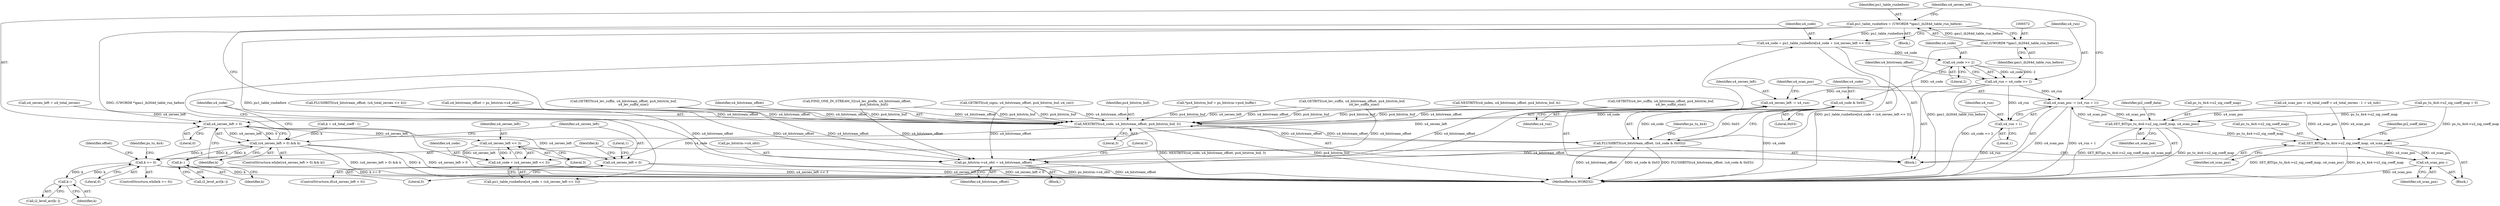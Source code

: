 digraph "0_Android_c57fc3703ae2e0d41b1f6580c50015937f2d23c1@pointer" {
"1000569" [label="(Call,pu1_table_runbefore = (UWORD8 *)gau1_ih264d_table_run_before)"];
"1000571" [label="(Call,(UWORD8 *)gau1_ih264d_table_run_before)"];
"1000587" [label="(Call,u4_code = pu1_table_runbefore[u4_code + (u4_zeroes_left << 3)])"];
"1000598" [label="(Call,u4_code >> 2)"];
"1000596" [label="(Call,u4_run = u4_code >> 2)"];
"1000619" [label="(Call,u4_zeroes_left -= u4_run)"];
"1000576" [label="(Call,u4_zeroes_left > 0)"];
"1000575" [label="(Call,(u4_zeroes_left > 0) && k)"];
"1000617" [label="(Call,k--)"];
"1000635" [label="(Call,k >= 0)"];
"1000650" [label="(Call,k--)"];
"1000593" [label="(Call,u4_zeroes_left << 3)"];
"1000591" [label="(Call,u4_code + (u4_zeroes_left << 3))"];
"1000628" [label="(Call,u4_zeroes_left < 0)"];
"1000622" [label="(Call,u4_scan_pos -= (u4_run + 1))"];
"1000606" [label="(Call,SET_BIT(ps_tu_4x4->u2_sig_coeff_map, u4_scan_pos))"];
"1000639" [label="(Call,SET_BIT(ps_tu_4x4->u2_sig_coeff_map, u4_scan_pos))"];
"1000652" [label="(Call,u4_scan_pos--)"];
"1000624" [label="(Call,u4_run + 1)"];
"1000603" [label="(Call,u4_code & 0x03)"];
"1000582" [label="(Call,NEXTBITS(u4_code, u4_bitstream_offset, pu4_bitstrm_buf, 3))"];
"1000601" [label="(Call,FLUSHBITS(u4_bitstream_offset, (u4_code & 0x03)))"];
"1000682" [label="(Call,ps_bitstrm->u4_ofst = u4_bitstream_offset)"];
"1000641" [label="(Identifier,ps_tu_4x4)"];
"1000624" [label="(Call,u4_run + 1)"];
"1000396" [label="(Call,GETBITS(u4_lev_suffix, u4_bitstream_offset, pu4_bitstrm_buf,\n                        u4_lev_suffix_size))"];
"1000640" [label="(Call,ps_tu_4x4->u2_sig_coeff_map)"];
"1000607" [label="(Call,ps_tu_4x4->u2_sig_coeff_map)"];
"1000637" [label="(Literal,0)"];
"1000570" [label="(Identifier,pu1_table_runbefore)"];
"1000614" [label="(Identifier,pi2_coeff_data)"];
"1000591" [label="(Call,u4_code + (u4_zeroes_left << 3))"];
"1000571" [label="(Call,(UWORD8 *)gau1_ih264d_table_run_before)"];
"1000546" [label="(Block,)"];
"1000638" [label="(Block,)"];
"1000620" [label="(Identifier,u4_zeroes_left)"];
"1000605" [label="(Literal,0x03)"];
"1000586" [label="(Literal,3)"];
"1000610" [label="(Identifier,u4_scan_pos)"];
"1000576" [label="(Call,u4_zeroes_left > 0)"];
"1000551" [label="(Call,u4_scan_pos = u4_total_coeff + u4_total_zeroes - 1 + u4_isdc)"];
"1000615" [label="(Call,i2_level_arr[k--])"];
"1000579" [label="(Identifier,k)"];
"1000578" [label="(Literal,0)"];
"1000602" [label="(Identifier,u4_bitstream_offset)"];
"1000688" [label="(Literal,0)"];
"1000520" [label="(Call,NEXTBITS(u4_index, u4_bitstream_offset, pu4_bitstrm_buf, 4))"];
"1000627" [label="(ControlStructure,if(u4_zeroes_left < 0))"];
"1000650" [label="(Call,k--)"];
"1000657" [label="(Identifier,offset)"];
"1000652" [label="(Call,u4_scan_pos--)"];
"1000608" [label="(Identifier,ps_tu_4x4)"];
"1000683" [label="(Call,ps_bitstrm->u4_ofst)"];
"1000220" [label="(Call,ps_tu_4x4->u2_sig_coeff_map = 0)"];
"1000450" [label="(Call,GETBITS(u4_lev_suffix, u4_bitstream_offset, pu4_bitstrm_buf,\n                    u4_lev_suffix_size))"];
"1000305" [label="(Call,GETBITS(u4_lev_suffix, u4_bitstream_offset, pu4_bitstrm_buf,\n                    u4_lev_suffix_size))"];
"1000639" [label="(Call,SET_BIT(ps_tu_4x4->u2_sig_coeff_map, u4_scan_pos))"];
"1000575" [label="(Call,(u4_zeroes_left > 0) && k)"];
"1000582" [label="(Call,NEXTBITS(u4_code, u4_bitstream_offset, pu4_bitstrm_buf, 3))"];
"1000633" [label="(Literal,1)"];
"1000593" [label="(Call,u4_zeroes_left << 3)"];
"1000682" [label="(Call,ps_bitstrm->u4_ofst = u4_bitstream_offset)"];
"1000600" [label="(Literal,2)"];
"1000569" [label="(Call,pu1_table_runbefore = (UWORD8 *)gau1_ih264d_table_run_before)"];
"1000584" [label="(Identifier,u4_bitstream_offset)"];
"1000635" [label="(Call,k >= 0)"];
"1000337" [label="(Call,FIND_ONE_IN_STREAM_32(u4_lev_prefix, u4_bitstream_offset,\n                                  pu4_bitstrm_buf))"];
"1000583" [label="(Identifier,u4_code)"];
"1000588" [label="(Identifier,u4_code)"];
"1000634" [label="(ControlStructure,while(k >= 0))"];
"1000621" [label="(Identifier,u4_run)"];
"1000619" [label="(Call,u4_zeroes_left -= u4_run)"];
"1000598" [label="(Call,u4_code >> 2)"];
"1000630" [label="(Literal,0)"];
"1000577" [label="(Identifier,u4_zeroes_left)"];
"1000601" [label="(Call,FLUSHBITS(u4_bitstream_offset, (u4_code & 0x03)))"];
"1000626" [label="(Literal,1)"];
"1000580" [label="(Block,)"];
"1000648" [label="(Call,i2_level_arr[k--])"];
"1000564" [label="(Call,k = u4_total_coeff - 1)"];
"1000617" [label="(Call,k--)"];
"1000604" [label="(Identifier,u4_code)"];
"1000248" [label="(Call,GETBITS(u4_signs, u4_bitstream_offset, pu4_bitstrm_buf, u4_cnt))"];
"1000585" [label="(Identifier,pu4_bitstrm_buf)"];
"1000653" [label="(Identifier,u4_scan_pos)"];
"1000587" [label="(Call,u4_code = pu1_table_runbefore[u4_code + (u4_zeroes_left << 3)])"];
"1000623" [label="(Identifier,u4_scan_pos)"];
"1000603" [label="(Call,u4_code & 0x03)"];
"1000594" [label="(Identifier,u4_zeroes_left)"];
"1000595" [label="(Literal,3)"];
"1000618" [label="(Identifier,k)"];
"1000534" [label="(Call,FLUSHBITS(u4_bitstream_offset, (u4_total_zeroes >> 4)))"];
"1000168" [label="(Block,)"];
"1000622" [label="(Call,u4_scan_pos -= (u4_run + 1))"];
"1000636" [label="(Identifier,k)"];
"1000596" [label="(Call,u4_run = u4_code >> 2)"];
"1000628" [label="(Call,u4_zeroes_left < 0)"];
"1000647" [label="(Identifier,pi2_coeff_data)"];
"1000606" [label="(Call,SET_BIT(ps_tu_4x4->u2_sig_coeff_map, u4_scan_pos))"];
"1000597" [label="(Identifier,u4_run)"];
"1000651" [label="(Identifier,k)"];
"1000573" [label="(Identifier,gau1_ih264d_table_run_before)"];
"1000629" [label="(Identifier,u4_zeroes_left)"];
"1000689" [label="(MethodReturn,WORD32)"];
"1000589" [label="(Call,pu1_table_runbefore[u4_code + (u4_zeroes_left << 3)])"];
"1000574" [label="(ControlStructure,while((u4_zeroes_left > 0) && k))"];
"1000643" [label="(Identifier,u4_scan_pos)"];
"1000178" [label="(Call,u4_bitstream_offset = ps_bitstrm->u4_ofst)"];
"1000561" [label="(Call,u4_zeroes_left = u4_total_zeroes)"];
"1000592" [label="(Identifier,u4_code)"];
"1000599" [label="(Identifier,u4_code)"];
"1000686" [label="(Identifier,u4_bitstream_offset)"];
"1000625" [label="(Identifier,u4_run)"];
"1000172" [label="(Call,*pu4_bitstrm_buf = ps_bitstrm->pu4_buffer)"];
"1000569" -> "1000546"  [label="AST: "];
"1000569" -> "1000571"  [label="CFG: "];
"1000570" -> "1000569"  [label="AST: "];
"1000571" -> "1000569"  [label="AST: "];
"1000577" -> "1000569"  [label="CFG: "];
"1000569" -> "1000689"  [label="DDG: (UWORD8 *)gau1_ih264d_table_run_before"];
"1000569" -> "1000689"  [label="DDG: pu1_table_runbefore"];
"1000571" -> "1000569"  [label="DDG: gau1_ih264d_table_run_before"];
"1000569" -> "1000587"  [label="DDG: pu1_table_runbefore"];
"1000571" -> "1000573"  [label="CFG: "];
"1000572" -> "1000571"  [label="AST: "];
"1000573" -> "1000571"  [label="AST: "];
"1000571" -> "1000689"  [label="DDG: gau1_ih264d_table_run_before"];
"1000587" -> "1000580"  [label="AST: "];
"1000587" -> "1000589"  [label="CFG: "];
"1000588" -> "1000587"  [label="AST: "];
"1000589" -> "1000587"  [label="AST: "];
"1000597" -> "1000587"  [label="CFG: "];
"1000587" -> "1000689"  [label="DDG: pu1_table_runbefore[u4_code + (u4_zeroes_left << 3)]"];
"1000587" -> "1000598"  [label="DDG: u4_code"];
"1000598" -> "1000596"  [label="AST: "];
"1000598" -> "1000600"  [label="CFG: "];
"1000599" -> "1000598"  [label="AST: "];
"1000600" -> "1000598"  [label="AST: "];
"1000596" -> "1000598"  [label="CFG: "];
"1000598" -> "1000596"  [label="DDG: u4_code"];
"1000598" -> "1000596"  [label="DDG: 2"];
"1000598" -> "1000603"  [label="DDG: u4_code"];
"1000596" -> "1000580"  [label="AST: "];
"1000597" -> "1000596"  [label="AST: "];
"1000602" -> "1000596"  [label="CFG: "];
"1000596" -> "1000689"  [label="DDG: u4_code >> 2"];
"1000596" -> "1000619"  [label="DDG: u4_run"];
"1000596" -> "1000622"  [label="DDG: u4_run"];
"1000596" -> "1000624"  [label="DDG: u4_run"];
"1000619" -> "1000580"  [label="AST: "];
"1000619" -> "1000621"  [label="CFG: "];
"1000620" -> "1000619"  [label="AST: "];
"1000621" -> "1000619"  [label="AST: "];
"1000623" -> "1000619"  [label="CFG: "];
"1000619" -> "1000576"  [label="DDG: u4_zeroes_left"];
"1000593" -> "1000619"  [label="DDG: u4_zeroes_left"];
"1000576" -> "1000575"  [label="AST: "];
"1000576" -> "1000578"  [label="CFG: "];
"1000577" -> "1000576"  [label="AST: "];
"1000578" -> "1000576"  [label="AST: "];
"1000579" -> "1000576"  [label="CFG: "];
"1000575" -> "1000576"  [label="CFG: "];
"1000576" -> "1000575"  [label="DDG: u4_zeroes_left"];
"1000576" -> "1000575"  [label="DDG: 0"];
"1000561" -> "1000576"  [label="DDG: u4_zeroes_left"];
"1000576" -> "1000593"  [label="DDG: u4_zeroes_left"];
"1000576" -> "1000628"  [label="DDG: u4_zeroes_left"];
"1000575" -> "1000574"  [label="AST: "];
"1000575" -> "1000579"  [label="CFG: "];
"1000579" -> "1000575"  [label="AST: "];
"1000583" -> "1000575"  [label="CFG: "];
"1000629" -> "1000575"  [label="CFG: "];
"1000575" -> "1000689"  [label="DDG: (u4_zeroes_left > 0) && k"];
"1000575" -> "1000689"  [label="DDG: k"];
"1000575" -> "1000689"  [label="DDG: u4_zeroes_left > 0"];
"1000617" -> "1000575"  [label="DDG: k"];
"1000564" -> "1000575"  [label="DDG: k"];
"1000575" -> "1000617"  [label="DDG: k"];
"1000575" -> "1000635"  [label="DDG: k"];
"1000617" -> "1000615"  [label="AST: "];
"1000617" -> "1000618"  [label="CFG: "];
"1000618" -> "1000617"  [label="AST: "];
"1000615" -> "1000617"  [label="CFG: "];
"1000635" -> "1000634"  [label="AST: "];
"1000635" -> "1000637"  [label="CFG: "];
"1000636" -> "1000635"  [label="AST: "];
"1000637" -> "1000635"  [label="AST: "];
"1000641" -> "1000635"  [label="CFG: "];
"1000657" -> "1000635"  [label="CFG: "];
"1000635" -> "1000689"  [label="DDG: k >= 0"];
"1000635" -> "1000689"  [label="DDG: k"];
"1000650" -> "1000635"  [label="DDG: k"];
"1000635" -> "1000650"  [label="DDG: k"];
"1000650" -> "1000648"  [label="AST: "];
"1000650" -> "1000651"  [label="CFG: "];
"1000651" -> "1000650"  [label="AST: "];
"1000648" -> "1000650"  [label="CFG: "];
"1000593" -> "1000591"  [label="AST: "];
"1000593" -> "1000595"  [label="CFG: "];
"1000594" -> "1000593"  [label="AST: "];
"1000595" -> "1000593"  [label="AST: "];
"1000591" -> "1000593"  [label="CFG: "];
"1000593" -> "1000591"  [label="DDG: u4_zeroes_left"];
"1000593" -> "1000591"  [label="DDG: 3"];
"1000591" -> "1000589"  [label="AST: "];
"1000592" -> "1000591"  [label="AST: "];
"1000589" -> "1000591"  [label="CFG: "];
"1000591" -> "1000689"  [label="DDG: u4_zeroes_left << 3"];
"1000582" -> "1000591"  [label="DDG: u4_code"];
"1000628" -> "1000627"  [label="AST: "];
"1000628" -> "1000630"  [label="CFG: "];
"1000629" -> "1000628"  [label="AST: "];
"1000630" -> "1000628"  [label="AST: "];
"1000633" -> "1000628"  [label="CFG: "];
"1000636" -> "1000628"  [label="CFG: "];
"1000628" -> "1000689"  [label="DDG: u4_zeroes_left"];
"1000628" -> "1000689"  [label="DDG: u4_zeroes_left < 0"];
"1000622" -> "1000580"  [label="AST: "];
"1000622" -> "1000624"  [label="CFG: "];
"1000623" -> "1000622"  [label="AST: "];
"1000624" -> "1000622"  [label="AST: "];
"1000577" -> "1000622"  [label="CFG: "];
"1000622" -> "1000689"  [label="DDG: u4_scan_pos"];
"1000622" -> "1000689"  [label="DDG: u4_run + 1"];
"1000622" -> "1000606"  [label="DDG: u4_scan_pos"];
"1000606" -> "1000622"  [label="DDG: u4_scan_pos"];
"1000622" -> "1000639"  [label="DDG: u4_scan_pos"];
"1000606" -> "1000580"  [label="AST: "];
"1000606" -> "1000610"  [label="CFG: "];
"1000607" -> "1000606"  [label="AST: "];
"1000610" -> "1000606"  [label="AST: "];
"1000614" -> "1000606"  [label="CFG: "];
"1000606" -> "1000689"  [label="DDG: ps_tu_4x4->u2_sig_coeff_map"];
"1000606" -> "1000689"  [label="DDG: SET_BIT(ps_tu_4x4->u2_sig_coeff_map, u4_scan_pos)"];
"1000220" -> "1000606"  [label="DDG: ps_tu_4x4->u2_sig_coeff_map"];
"1000551" -> "1000606"  [label="DDG: u4_scan_pos"];
"1000606" -> "1000639"  [label="DDG: ps_tu_4x4->u2_sig_coeff_map"];
"1000639" -> "1000638"  [label="AST: "];
"1000639" -> "1000643"  [label="CFG: "];
"1000640" -> "1000639"  [label="AST: "];
"1000643" -> "1000639"  [label="AST: "];
"1000647" -> "1000639"  [label="CFG: "];
"1000639" -> "1000689"  [label="DDG: SET_BIT(ps_tu_4x4->u2_sig_coeff_map, u4_scan_pos)"];
"1000639" -> "1000689"  [label="DDG: ps_tu_4x4->u2_sig_coeff_map"];
"1000220" -> "1000639"  [label="DDG: ps_tu_4x4->u2_sig_coeff_map"];
"1000652" -> "1000639"  [label="DDG: u4_scan_pos"];
"1000551" -> "1000639"  [label="DDG: u4_scan_pos"];
"1000639" -> "1000652"  [label="DDG: u4_scan_pos"];
"1000652" -> "1000638"  [label="AST: "];
"1000652" -> "1000653"  [label="CFG: "];
"1000653" -> "1000652"  [label="AST: "];
"1000636" -> "1000652"  [label="CFG: "];
"1000652" -> "1000689"  [label="DDG: u4_scan_pos"];
"1000624" -> "1000626"  [label="CFG: "];
"1000625" -> "1000624"  [label="AST: "];
"1000626" -> "1000624"  [label="AST: "];
"1000624" -> "1000689"  [label="DDG: u4_run"];
"1000603" -> "1000601"  [label="AST: "];
"1000603" -> "1000605"  [label="CFG: "];
"1000604" -> "1000603"  [label="AST: "];
"1000605" -> "1000603"  [label="AST: "];
"1000601" -> "1000603"  [label="CFG: "];
"1000603" -> "1000689"  [label="DDG: u4_code"];
"1000603" -> "1000582"  [label="DDG: u4_code"];
"1000603" -> "1000601"  [label="DDG: u4_code"];
"1000603" -> "1000601"  [label="DDG: 0x03"];
"1000582" -> "1000580"  [label="AST: "];
"1000582" -> "1000586"  [label="CFG: "];
"1000583" -> "1000582"  [label="AST: "];
"1000584" -> "1000582"  [label="AST: "];
"1000585" -> "1000582"  [label="AST: "];
"1000586" -> "1000582"  [label="AST: "];
"1000588" -> "1000582"  [label="CFG: "];
"1000582" -> "1000689"  [label="DDG: NEXTBITS(u4_code, u4_bitstream_offset, pu4_bitstrm_buf, 3)"];
"1000582" -> "1000689"  [label="DDG: pu4_bitstrm_buf"];
"1000337" -> "1000582"  [label="DDG: u4_bitstream_offset"];
"1000337" -> "1000582"  [label="DDG: pu4_bitstrm_buf"];
"1000396" -> "1000582"  [label="DDG: u4_bitstream_offset"];
"1000396" -> "1000582"  [label="DDG: pu4_bitstrm_buf"];
"1000305" -> "1000582"  [label="DDG: u4_bitstream_offset"];
"1000305" -> "1000582"  [label="DDG: pu4_bitstrm_buf"];
"1000450" -> "1000582"  [label="DDG: u4_bitstream_offset"];
"1000450" -> "1000582"  [label="DDG: pu4_bitstrm_buf"];
"1000178" -> "1000582"  [label="DDG: u4_bitstream_offset"];
"1000601" -> "1000582"  [label="DDG: u4_bitstream_offset"];
"1000534" -> "1000582"  [label="DDG: u4_bitstream_offset"];
"1000248" -> "1000582"  [label="DDG: u4_bitstream_offset"];
"1000248" -> "1000582"  [label="DDG: pu4_bitstrm_buf"];
"1000520" -> "1000582"  [label="DDG: pu4_bitstrm_buf"];
"1000172" -> "1000582"  [label="DDG: pu4_bitstrm_buf"];
"1000582" -> "1000601"  [label="DDG: u4_bitstream_offset"];
"1000601" -> "1000580"  [label="AST: "];
"1000602" -> "1000601"  [label="AST: "];
"1000608" -> "1000601"  [label="CFG: "];
"1000601" -> "1000689"  [label="DDG: u4_bitstream_offset"];
"1000601" -> "1000689"  [label="DDG: u4_code & 0x03"];
"1000601" -> "1000689"  [label="DDG: FLUSHBITS(u4_bitstream_offset, (u4_code & 0x03))"];
"1000601" -> "1000682"  [label="DDG: u4_bitstream_offset"];
"1000682" -> "1000168"  [label="AST: "];
"1000682" -> "1000686"  [label="CFG: "];
"1000683" -> "1000682"  [label="AST: "];
"1000686" -> "1000682"  [label="AST: "];
"1000688" -> "1000682"  [label="CFG: "];
"1000682" -> "1000689"  [label="DDG: ps_bitstrm->u4_ofst"];
"1000682" -> "1000689"  [label="DDG: u4_bitstream_offset"];
"1000337" -> "1000682"  [label="DDG: u4_bitstream_offset"];
"1000396" -> "1000682"  [label="DDG: u4_bitstream_offset"];
"1000305" -> "1000682"  [label="DDG: u4_bitstream_offset"];
"1000450" -> "1000682"  [label="DDG: u4_bitstream_offset"];
"1000178" -> "1000682"  [label="DDG: u4_bitstream_offset"];
"1000534" -> "1000682"  [label="DDG: u4_bitstream_offset"];
"1000248" -> "1000682"  [label="DDG: u4_bitstream_offset"];
}
